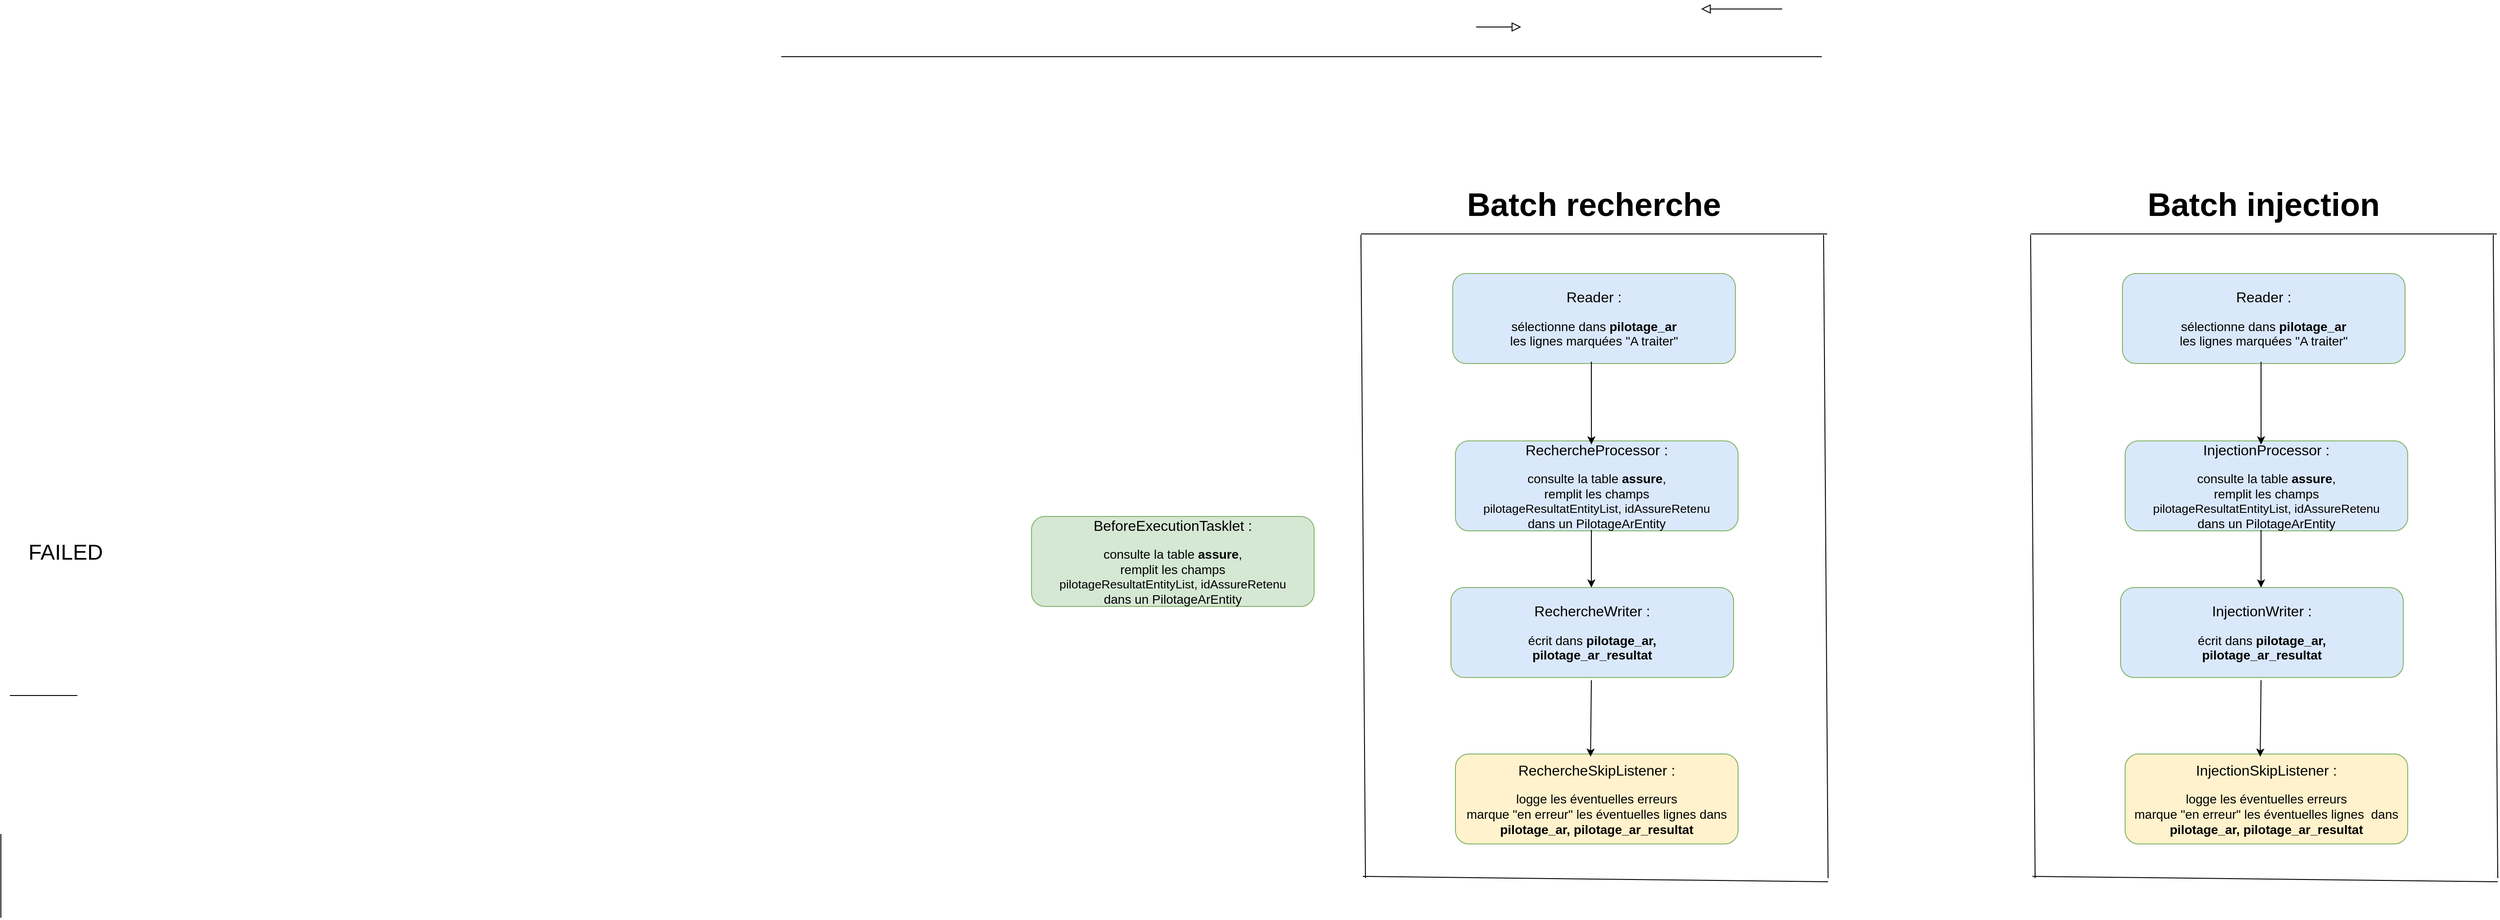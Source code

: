 <mxfile version="24.0.6" type="github">
  <diagram id="C5RBs43oDa-KdzZeNtuy" name="Page-1">
    <mxGraphModel dx="2490" dy="166" grid="0" gridSize="10" guides="1" tooltips="1" connect="1" arrows="1" fold="1" page="0" pageScale="1" pageWidth="827" pageHeight="1169" math="0" shadow="0">
      <root>
        <mxCell id="WIyWlLk6GJQsqaUBKTNV-0" />
        <mxCell id="WIyWlLk6GJQsqaUBKTNV-1" parent="WIyWlLk6GJQsqaUBKTNV-0" />
        <mxCell id="Z0-859JoU0TvKjbYaFMb-68" value="" style="edgeStyle=orthogonalEdgeStyle;rounded=1;html=1;jettySize=auto;orthogonalLoop=1;fontSize=11;endArrow=block;endFill=0;endSize=8;strokeWidth=1;shadow=0;labelBackgroundColor=none;" parent="WIyWlLk6GJQsqaUBKTNV-1" edge="1">
          <mxGeometry y="10" relative="1" as="geometry">
            <mxPoint as="offset" />
            <mxPoint x="1060" y="790" as="sourcePoint" />
            <mxPoint x="970" y="790" as="targetPoint" />
          </mxGeometry>
        </mxCell>
        <mxCell id="Z0-859JoU0TvKjbYaFMb-75" value="" style="edgeStyle=orthogonalEdgeStyle;rounded=1;html=1;jettySize=auto;orthogonalLoop=1;fontSize=11;endArrow=block;endFill=0;endSize=8;strokeWidth=1;shadow=0;labelBackgroundColor=none;" parent="WIyWlLk6GJQsqaUBKTNV-1" edge="1">
          <mxGeometry y="10" relative="1" as="geometry">
            <mxPoint as="offset" />
            <mxPoint x="720" y="810" as="sourcePoint" />
            <mxPoint x="770" y="810" as="targetPoint" />
          </mxGeometry>
        </mxCell>
        <mxCell id="BBlxG4BEJUb8OcIbpDqR-0" value="" style="endArrow=none;html=1;rounded=0;" parent="WIyWlLk6GJQsqaUBKTNV-1" edge="1">
          <mxGeometry width="50" height="50" relative="1" as="geometry">
            <mxPoint x="-52" y="843" as="sourcePoint" />
            <mxPoint x="1104" y="843" as="targetPoint" />
          </mxGeometry>
        </mxCell>
        <mxCell id="0iMnUcxqCF86Wchd9Drz-1" value="&lt;div&gt;&lt;font style=&quot;font-size: 16px;&quot;&gt;Reader :&lt;/font&gt;&lt;/div&gt; &lt;div&gt;&lt;br&gt;&lt;/div&gt;&lt;div&gt;&lt;font style=&quot;font-size: 14px;&quot;&gt;sélectionne dans &lt;b&gt;pilotage_ar&lt;/b&gt;&lt;/font&gt;&lt;/div&gt;&lt;div&gt;&lt;font style=&quot;font-size: 14px;&quot;&gt;les lignes marquées &quot;A traiter&quot;&lt;br&gt;&lt;/font&gt;&lt;/div&gt;" style="rounded=1;whiteSpace=wrap;html=1;fontSize=12;glass=0;strokeWidth=1;shadow=0;fillColor=#dae8fc;strokeColor=#82b366;" parent="WIyWlLk6GJQsqaUBKTNV-1" vertex="1">
          <mxGeometry x="694" y="1084" width="314" height="100" as="geometry" />
        </mxCell>
        <mxCell id="0iMnUcxqCF86Wchd9Drz-2" value="&lt;div&gt;&lt;font style=&quot;font-size: 16px;&quot;&gt;RechercheProcessor :&lt;/font&gt;&lt;/div&gt; &lt;div&gt;&lt;br&gt;&lt;/div&gt;&lt;div&gt;&lt;font style=&quot;font-size: 14px;&quot;&gt;consulte la table &lt;b&gt;assure&lt;/b&gt;,&lt;/font&gt;&lt;/div&gt;&lt;div&gt;&lt;font style=&quot;font-size: 14px;&quot;&gt;remplit les champs &lt;br&gt;&lt;/font&gt;&lt;/div&gt;&lt;div&gt;&lt;span style=&quot;font-size:10.0pt;mso-bidi-font-size:11.0pt;&lt;br/&gt;line-height:115%;font-family:&amp;quot;Arial&amp;quot;,sans-serif;mso-fareast-font-family:Calibri;&lt;br/&gt;mso-bidi-font-family:Calibri;mso-ansi-language:FR;mso-fareast-language:EN-US;&lt;br/&gt;mso-bidi-language:AR-SA&quot;&gt;pilotageResultatEntityList, idAssureRetenu&lt;/span&gt;&lt;/div&gt;&lt;div&gt;&lt;font style=&quot;font-size: 14px;&quot;&gt;&lt;span style=&quot;font-family: &amp;quot;Arial&amp;quot;, sans-serif;&quot;&gt;dan&lt;/span&gt;&lt;span style=&quot;font-family: &amp;quot;Arial&amp;quot;, sans-serif;&quot;&gt;s un PilotageArEntity&lt;br&gt;&lt;/span&gt;&lt;/font&gt;&lt;/div&gt;" style="rounded=1;whiteSpace=wrap;html=1;fontSize=12;glass=0;strokeWidth=1;shadow=0;fillColor=#dae8fc;strokeColor=#82b366;" parent="WIyWlLk6GJQsqaUBKTNV-1" vertex="1">
          <mxGeometry x="697" y="1270" width="314" height="100" as="geometry" />
        </mxCell>
        <mxCell id="0iMnUcxqCF86Wchd9Drz-3" value="&lt;div&gt;&lt;font style=&quot;font-size: 16px;&quot;&gt;RechercheWriter :&lt;/font&gt;&lt;/div&gt; &lt;div&gt;&lt;br&gt;&lt;/div&gt;&lt;div&gt;&lt;font style=&quot;font-size: 14px;&quot;&gt;écrit dans &lt;b&gt;pilotage_ar,&lt;/b&gt;&lt;/font&gt;&lt;/div&gt;&lt;div&gt;&lt;b&gt;&lt;font style=&quot;font-size: 14px;&quot;&gt;pilotage_ar_resultat&lt;br&gt;&lt;/font&gt;&lt;/b&gt;&lt;/div&gt;" style="rounded=1;whiteSpace=wrap;html=1;fontSize=12;glass=0;strokeWidth=1;shadow=0;fillColor=#dae8fc;strokeColor=#82b366;" parent="WIyWlLk6GJQsqaUBKTNV-1" vertex="1">
          <mxGeometry x="692" y="1433" width="314" height="100" as="geometry" />
        </mxCell>
        <mxCell id="0iMnUcxqCF86Wchd9Drz-4" value="&lt;div&gt;&lt;font style=&quot;font-size: 16px;&quot;&gt;RechercheSkipListener :&lt;/font&gt;&lt;/div&gt; &lt;div&gt;&lt;br&gt;&lt;/div&gt;&lt;div&gt;&lt;font style=&quot;font-size: 14px;&quot;&gt;logge les éventuelles erreurs&lt;/font&gt;&lt;/div&gt;&lt;div&gt;&lt;font style=&quot;font-size: 14px;&quot;&gt;marque &quot;en erreur&quot; les éventuelles lignes dans&lt;/font&gt;&lt;/div&gt;&lt;div&gt;&lt;font style=&quot;font-size: 14px;&quot;&gt;&lt;b&gt;pilotage_ar, &lt;/b&gt;&lt;/font&gt;&lt;b&gt;&lt;font style=&quot;font-size: 14px;&quot;&gt;pilotage_ar_resultat&lt;/font&gt;&lt;/b&gt;&lt;/div&gt;" style="rounded=1;whiteSpace=wrap;html=1;fontSize=12;glass=0;strokeWidth=1;shadow=0;fillColor=#fff2cc;strokeColor=#82b366;" parent="WIyWlLk6GJQsqaUBKTNV-1" vertex="1">
          <mxGeometry x="697" y="1618" width="314" height="100" as="geometry" />
        </mxCell>
        <mxCell id="0iMnUcxqCF86Wchd9Drz-18" value="" style="endArrow=none;html=1;rounded=0;" parent="WIyWlLk6GJQsqaUBKTNV-1" edge="1">
          <mxGeometry width="50" height="50" relative="1" as="geometry">
            <mxPoint x="-909" y="1553" as="sourcePoint" />
            <mxPoint x="-834" y="1553" as="targetPoint" />
          </mxGeometry>
        </mxCell>
        <mxCell id="0iMnUcxqCF86Wchd9Drz-19" value="" style="endArrow=none;html=1;rounded=0;" parent="WIyWlLk6GJQsqaUBKTNV-1" edge="1">
          <mxGeometry width="50" height="50" relative="1" as="geometry">
            <mxPoint x="592" y="1040" as="sourcePoint" />
            <mxPoint x="1110" y="1040" as="targetPoint" />
          </mxGeometry>
        </mxCell>
        <mxCell id="0iMnUcxqCF86Wchd9Drz-20" value="" style="endArrow=none;html=1;rounded=0;" parent="WIyWlLk6GJQsqaUBKTNV-1" edge="1">
          <mxGeometry width="50" height="50" relative="1" as="geometry">
            <mxPoint x="594" y="1754" as="sourcePoint" />
            <mxPoint x="1111" y="1760" as="targetPoint" />
          </mxGeometry>
        </mxCell>
        <mxCell id="0iMnUcxqCF86Wchd9Drz-21" value="" style="endArrow=none;html=1;rounded=0;" parent="WIyWlLk6GJQsqaUBKTNV-1" edge="1">
          <mxGeometry width="50" height="50" relative="1" as="geometry">
            <mxPoint x="-919" y="1707" as="sourcePoint" />
            <mxPoint x="-919" y="1800" as="targetPoint" />
          </mxGeometry>
        </mxCell>
        <mxCell id="0iMnUcxqCF86Wchd9Drz-22" value="" style="endArrow=none;html=1;rounded=0;" parent="WIyWlLk6GJQsqaUBKTNV-1" edge="1">
          <mxGeometry width="50" height="50" relative="1" as="geometry">
            <mxPoint x="1106" y="1041" as="sourcePoint" />
            <mxPoint x="1111" y="1756" as="targetPoint" />
          </mxGeometry>
        </mxCell>
        <mxCell id="0iMnUcxqCF86Wchd9Drz-34" value="&lt;div&gt;&lt;font style=&quot;font-size: 36px;&quot;&gt;&lt;b&gt;Batch recherche&lt;br&gt;&lt;/b&gt;&lt;/font&gt;&lt;/div&gt;&lt;div&gt;&lt;font size=&quot;3&quot;&gt;&lt;b&gt;&lt;br&gt;&lt;/b&gt;&lt;/font&gt;&lt;/div&gt;" style="text;html=1;align=center;verticalAlign=middle;whiteSpace=wrap;rounded=0;" parent="WIyWlLk6GJQsqaUBKTNV-1" vertex="1">
          <mxGeometry x="617" y="978" width="468" height="78" as="geometry" />
        </mxCell>
        <mxCell id="0iMnUcxqCF86Wchd9Drz-42" value="" style="endArrow=classic;html=1;rounded=0;entryX=0.481;entryY=0.04;entryDx=0;entryDy=0;entryPerimeter=0;" parent="WIyWlLk6GJQsqaUBKTNV-1" target="0iMnUcxqCF86Wchd9Drz-2" edge="1">
          <mxGeometry width="50" height="50" relative="1" as="geometry">
            <mxPoint x="848" y="1182" as="sourcePoint" />
            <mxPoint x="848" y="1246" as="targetPoint" />
          </mxGeometry>
        </mxCell>
        <mxCell id="0iMnUcxqCF86Wchd9Drz-43" value="" style="endArrow=classic;html=1;rounded=0;" parent="WIyWlLk6GJQsqaUBKTNV-1" edge="1">
          <mxGeometry width="50" height="50" relative="1" as="geometry">
            <mxPoint x="848" y="1369" as="sourcePoint" />
            <mxPoint x="848" y="1433" as="targetPoint" />
          </mxGeometry>
        </mxCell>
        <mxCell id="0iMnUcxqCF86Wchd9Drz-44" value="" style="endArrow=classic;html=1;rounded=0;entryX=0.478;entryY=0.03;entryDx=0;entryDy=0;entryPerimeter=0;" parent="WIyWlLk6GJQsqaUBKTNV-1" target="0iMnUcxqCF86Wchd9Drz-4" edge="1">
          <mxGeometry width="50" height="50" relative="1" as="geometry">
            <mxPoint x="848" y="1536" as="sourcePoint" />
            <mxPoint x="848" y="1600" as="targetPoint" />
          </mxGeometry>
        </mxCell>
        <mxCell id="0iMnUcxqCF86Wchd9Drz-53" value="&lt;font style=&quot;font-size: 24px;&quot;&gt;FAILED&lt;/font&gt;" style="text;html=1;align=center;verticalAlign=middle;whiteSpace=wrap;rounded=0;" parent="WIyWlLk6GJQsqaUBKTNV-1" vertex="1">
          <mxGeometry x="-912" y="1364" width="130" height="60" as="geometry" />
        </mxCell>
        <mxCell id="5EcCI7HD8SH_t5lJPGSU-0" value="" style="endArrow=none;html=1;rounded=0;" edge="1" parent="WIyWlLk6GJQsqaUBKTNV-1">
          <mxGeometry width="50" height="50" relative="1" as="geometry">
            <mxPoint x="592" y="1041" as="sourcePoint" />
            <mxPoint x="597" y="1756" as="targetPoint" />
          </mxGeometry>
        </mxCell>
        <mxCell id="5EcCI7HD8SH_t5lJPGSU-1" value="&lt;div&gt;&lt;font style=&quot;font-size: 16px;&quot;&gt;Reader :&lt;/font&gt;&lt;/div&gt; &lt;div&gt;&lt;br&gt;&lt;/div&gt;&lt;div&gt;&lt;font style=&quot;font-size: 14px;&quot;&gt;sélectionne dans &lt;b&gt;pilotage_ar&lt;/b&gt;&lt;/font&gt;&lt;/div&gt;&lt;div&gt;&lt;font style=&quot;font-size: 14px;&quot;&gt;les lignes marquées &quot;A traiter&quot;&lt;br&gt;&lt;/font&gt;&lt;/div&gt;" style="rounded=1;whiteSpace=wrap;html=1;fontSize=12;glass=0;strokeWidth=1;shadow=0;fillColor=#dae8fc;strokeColor=#82b366;" vertex="1" parent="WIyWlLk6GJQsqaUBKTNV-1">
          <mxGeometry x="1438" y="1084" width="314" height="100" as="geometry" />
        </mxCell>
        <mxCell id="5EcCI7HD8SH_t5lJPGSU-2" value="&lt;div&gt;&lt;font style=&quot;font-size: 16px;&quot;&gt;InjectionProcessor :&lt;/font&gt;&lt;/div&gt; &lt;div&gt;&lt;br&gt;&lt;/div&gt;&lt;div&gt;&lt;font style=&quot;font-size: 14px;&quot;&gt;consulte la table &lt;b&gt;assure&lt;/b&gt;,&lt;/font&gt;&lt;/div&gt;&lt;div&gt;&lt;font style=&quot;font-size: 14px;&quot;&gt;remplit les champs &lt;br&gt;&lt;/font&gt;&lt;/div&gt;&lt;div&gt;&lt;span style=&quot;font-size:10.0pt;mso-bidi-font-size:11.0pt;&lt;br/&gt;line-height:115%;font-family:&amp;quot;Arial&amp;quot;,sans-serif;mso-fareast-font-family:Calibri;&lt;br/&gt;mso-bidi-font-family:Calibri;mso-ansi-language:FR;mso-fareast-language:EN-US;&lt;br/&gt;mso-bidi-language:AR-SA&quot;&gt;pilotageResultatEntityList, idAssureRetenu&lt;/span&gt;&lt;/div&gt;&lt;div&gt;&lt;font style=&quot;font-size: 14px;&quot;&gt;&lt;span style=&quot;font-family: &amp;quot;Arial&amp;quot;, sans-serif;&quot;&gt;dan&lt;/span&gt;&lt;span style=&quot;font-family: &amp;quot;Arial&amp;quot;, sans-serif;&quot;&gt;s un PilotageArEntity&lt;br&gt;&lt;/span&gt;&lt;/font&gt;&lt;/div&gt;" style="rounded=1;whiteSpace=wrap;html=1;fontSize=12;glass=0;strokeWidth=1;shadow=0;fillColor=#dae8fc;strokeColor=#82b366;" vertex="1" parent="WIyWlLk6GJQsqaUBKTNV-1">
          <mxGeometry x="1441" y="1270" width="314" height="100" as="geometry" />
        </mxCell>
        <mxCell id="5EcCI7HD8SH_t5lJPGSU-3" value="&lt;div&gt;&lt;font style=&quot;font-size: 16px;&quot;&gt;InjectionWriter :&lt;/font&gt;&lt;/div&gt; &lt;div&gt;&lt;br&gt;&lt;/div&gt;&lt;div&gt;&lt;font style=&quot;font-size: 14px;&quot;&gt;écrit dans &lt;b&gt;pilotage_ar,&lt;/b&gt;&lt;/font&gt;&lt;/div&gt;&lt;div&gt;&lt;b&gt;&lt;font style=&quot;font-size: 14px;&quot;&gt;pilotage_ar_resultat&lt;br&gt;&lt;/font&gt;&lt;/b&gt;&lt;/div&gt;" style="rounded=1;whiteSpace=wrap;html=1;fontSize=12;glass=0;strokeWidth=1;shadow=0;fillColor=#dae8fc;strokeColor=#82b366;" vertex="1" parent="WIyWlLk6GJQsqaUBKTNV-1">
          <mxGeometry x="1436" y="1433" width="314" height="100" as="geometry" />
        </mxCell>
        <mxCell id="5EcCI7HD8SH_t5lJPGSU-4" value="&lt;div&gt;&lt;font style=&quot;font-size: 16px;&quot;&gt;InjectionSkipListener :&lt;/font&gt;&lt;/div&gt; &lt;div&gt;&lt;br&gt;&lt;/div&gt;&lt;div&gt;&lt;font style=&quot;font-size: 14px;&quot;&gt;logge les éventuelles erreurs&lt;/font&gt;&lt;/div&gt;&lt;div&gt;&lt;font style=&quot;font-size: 14px;&quot;&gt;marque &quot;en erreur&quot; les éventuelles lignes&amp;nbsp; dans&lt;/font&gt;&lt;/div&gt;&lt;div&gt;&lt;font style=&quot;font-size: 14px;&quot;&gt;&lt;b&gt;pilotage_ar, &lt;/b&gt;&lt;/font&gt;&lt;b&gt;&lt;font style=&quot;font-size: 14px;&quot;&gt;pilotage_ar_resultat&lt;/font&gt;&lt;/b&gt;&lt;/div&gt;" style="rounded=1;whiteSpace=wrap;html=1;fontSize=12;glass=0;strokeWidth=1;shadow=0;fillColor=#fff2cc;strokeColor=#82b366;" vertex="1" parent="WIyWlLk6GJQsqaUBKTNV-1">
          <mxGeometry x="1441" y="1618" width="314" height="100" as="geometry" />
        </mxCell>
        <mxCell id="5EcCI7HD8SH_t5lJPGSU-5" value="" style="endArrow=none;html=1;rounded=0;" edge="1" parent="WIyWlLk6GJQsqaUBKTNV-1">
          <mxGeometry width="50" height="50" relative="1" as="geometry">
            <mxPoint x="1336" y="1040" as="sourcePoint" />
            <mxPoint x="1854" y="1040" as="targetPoint" />
          </mxGeometry>
        </mxCell>
        <mxCell id="5EcCI7HD8SH_t5lJPGSU-6" value="" style="endArrow=none;html=1;rounded=0;" edge="1" parent="WIyWlLk6GJQsqaUBKTNV-1">
          <mxGeometry width="50" height="50" relative="1" as="geometry">
            <mxPoint x="1338" y="1754" as="sourcePoint" />
            <mxPoint x="1855" y="1760" as="targetPoint" />
          </mxGeometry>
        </mxCell>
        <mxCell id="5EcCI7HD8SH_t5lJPGSU-7" value="" style="endArrow=none;html=1;rounded=0;" edge="1" parent="WIyWlLk6GJQsqaUBKTNV-1">
          <mxGeometry width="50" height="50" relative="1" as="geometry">
            <mxPoint x="1850" y="1041" as="sourcePoint" />
            <mxPoint x="1855" y="1756" as="targetPoint" />
          </mxGeometry>
        </mxCell>
        <mxCell id="5EcCI7HD8SH_t5lJPGSU-8" value="&lt;div&gt;&lt;font style=&quot;font-size: 36px;&quot;&gt;&lt;b&gt;Batch injection&lt;br&gt;&lt;/b&gt;&lt;/font&gt;&lt;/div&gt;&lt;div&gt;&lt;font size=&quot;3&quot;&gt;&lt;b&gt;&lt;br&gt;&lt;/b&gt;&lt;/font&gt;&lt;/div&gt;" style="text;html=1;align=center;verticalAlign=middle;whiteSpace=wrap;rounded=0;" vertex="1" parent="WIyWlLk6GJQsqaUBKTNV-1">
          <mxGeometry x="1361" y="978" width="468" height="78" as="geometry" />
        </mxCell>
        <mxCell id="5EcCI7HD8SH_t5lJPGSU-9" value="" style="endArrow=classic;html=1;rounded=0;entryX=0.481;entryY=0.04;entryDx=0;entryDy=0;entryPerimeter=0;" edge="1" parent="WIyWlLk6GJQsqaUBKTNV-1" target="5EcCI7HD8SH_t5lJPGSU-2">
          <mxGeometry width="50" height="50" relative="1" as="geometry">
            <mxPoint x="1592" y="1182" as="sourcePoint" />
            <mxPoint x="1592" y="1246" as="targetPoint" />
          </mxGeometry>
        </mxCell>
        <mxCell id="5EcCI7HD8SH_t5lJPGSU-10" value="" style="endArrow=classic;html=1;rounded=0;" edge="1" parent="WIyWlLk6GJQsqaUBKTNV-1">
          <mxGeometry width="50" height="50" relative="1" as="geometry">
            <mxPoint x="1592" y="1369" as="sourcePoint" />
            <mxPoint x="1592" y="1433" as="targetPoint" />
          </mxGeometry>
        </mxCell>
        <mxCell id="5EcCI7HD8SH_t5lJPGSU-11" value="" style="endArrow=classic;html=1;rounded=0;entryX=0.478;entryY=0.03;entryDx=0;entryDy=0;entryPerimeter=0;" edge="1" parent="WIyWlLk6GJQsqaUBKTNV-1" target="5EcCI7HD8SH_t5lJPGSU-4">
          <mxGeometry width="50" height="50" relative="1" as="geometry">
            <mxPoint x="1592" y="1536" as="sourcePoint" />
            <mxPoint x="1592" y="1600" as="targetPoint" />
          </mxGeometry>
        </mxCell>
        <mxCell id="5EcCI7HD8SH_t5lJPGSU-12" value="" style="endArrow=none;html=1;rounded=0;" edge="1" parent="WIyWlLk6GJQsqaUBKTNV-1">
          <mxGeometry width="50" height="50" relative="1" as="geometry">
            <mxPoint x="1336" y="1041" as="sourcePoint" />
            <mxPoint x="1341" y="1756" as="targetPoint" />
          </mxGeometry>
        </mxCell>
        <mxCell id="5EcCI7HD8SH_t5lJPGSU-13" value="&lt;div&gt;&lt;font style=&quot;font-size: 16px;&quot;&gt;BeforeExecutionTasklet :&lt;/font&gt;&lt;/div&gt; &lt;div&gt;&lt;br&gt;&lt;/div&gt;&lt;div&gt;&lt;font style=&quot;font-size: 14px;&quot;&gt;consulte la table &lt;b&gt;assure&lt;/b&gt;,&lt;/font&gt;&lt;/div&gt;&lt;div&gt;&lt;font style=&quot;font-size: 14px;&quot;&gt;remplit les champs &lt;br&gt;&lt;/font&gt;&lt;/div&gt;&lt;div&gt;&lt;span style=&quot;font-size:10.0pt;mso-bidi-font-size:11.0pt;&lt;br/&gt;line-height:115%;font-family:&amp;quot;Arial&amp;quot;,sans-serif;mso-fareast-font-family:Calibri;&lt;br/&gt;mso-bidi-font-family:Calibri;mso-ansi-language:FR;mso-fareast-language:EN-US;&lt;br/&gt;mso-bidi-language:AR-SA&quot;&gt;pilotageResultatEntityList, idAssureRetenu&lt;/span&gt;&lt;/div&gt;&lt;div&gt;&lt;font style=&quot;font-size: 14px;&quot;&gt;&lt;span style=&quot;font-family: &amp;quot;Arial&amp;quot;, sans-serif;&quot;&gt;dan&lt;/span&gt;&lt;span style=&quot;font-family: &amp;quot;Arial&amp;quot;, sans-serif;&quot;&gt;s un PilotageArEntity&lt;br&gt;&lt;/span&gt;&lt;/font&gt;&lt;/div&gt;" style="rounded=1;whiteSpace=wrap;html=1;fontSize=12;glass=0;strokeWidth=1;shadow=0;fillColor=#d5e8d4;strokeColor=#82b366;" vertex="1" parent="WIyWlLk6GJQsqaUBKTNV-1">
          <mxGeometry x="226" y="1354" width="314" height="100" as="geometry" />
        </mxCell>
      </root>
    </mxGraphModel>
  </diagram>
</mxfile>
